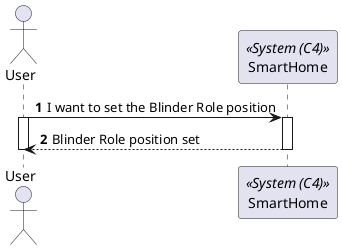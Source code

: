 @startuml
'https://plantuml.com/sequence-diagram
!pragma layout smetana

autonumber

actor "User" as User

participant "SmartHome" as SH<<System (C4)>>

User -> SH : I want to set the Blinder Role position
activate SH
activate User

SH --> User : Blinder Role position set
deactivate SH
deactivate User


@enduml